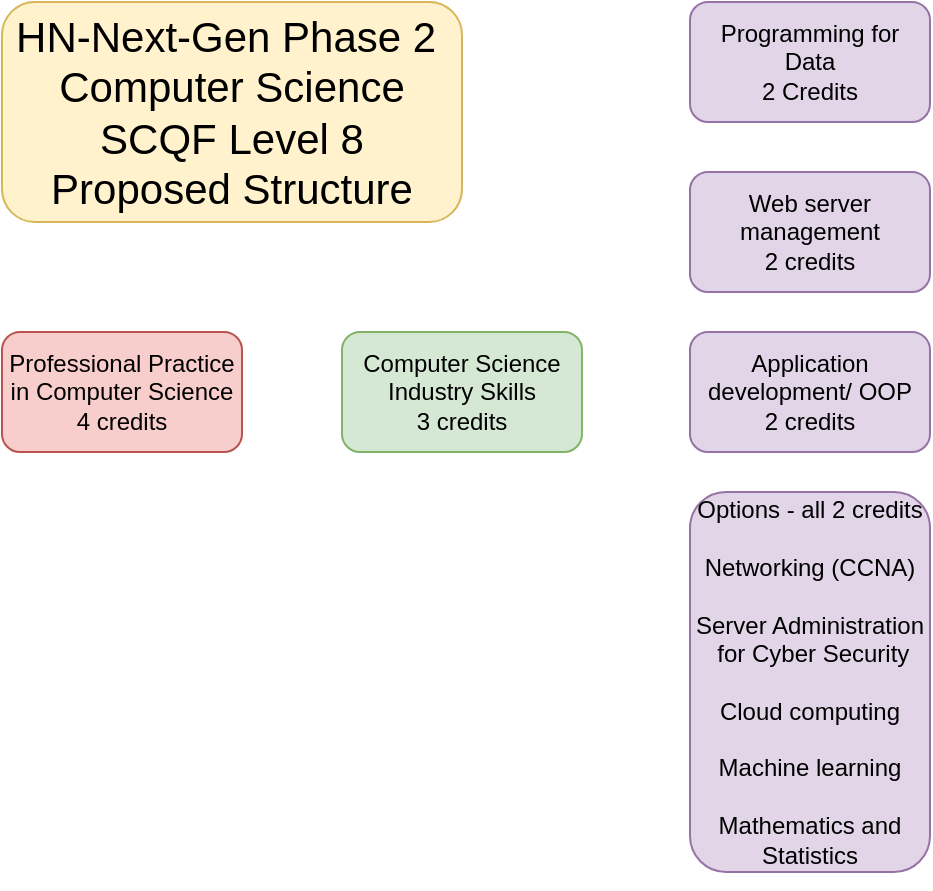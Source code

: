 <mxfile version="17.4.4" type="github"><diagram id="ryNR2HSVLYWx7RuGavYL" name="Page-1"><mxGraphModel dx="1422" dy="733" grid="1" gridSize="10" guides="1" tooltips="1" connect="1" arrows="1" fold="1" page="1" pageScale="1" pageWidth="827" pageHeight="1169" math="0" shadow="0"><root><mxCell id="0"/><mxCell id="1" parent="0"/><mxCell id="kiSYtBEsms1aqLFvQfo6-2" value="Professional Practice in Computer Science&lt;br&gt;4 credits" style="rounded=1;whiteSpace=wrap;html=1;fillColor=#f8cecc;strokeColor=#b85450;" vertex="1" parent="1"><mxGeometry x="90" y="290" width="120" height="60" as="geometry"/></mxCell><mxCell id="kiSYtBEsms1aqLFvQfo6-3" value="Computer Science Industry Skills&lt;br&gt;3 credits" style="rounded=1;whiteSpace=wrap;html=1;fillColor=#d5e8d4;strokeColor=#82b366;" vertex="1" parent="1"><mxGeometry x="260" y="290" width="120" height="60" as="geometry"/></mxCell><mxCell id="kiSYtBEsms1aqLFvQfo6-4" value="Programming for Data&lt;br&gt;2 Credits" style="rounded=1;whiteSpace=wrap;html=1;fillColor=#e1d5e7;strokeColor=#9673a6;" vertex="1" parent="1"><mxGeometry x="434" y="125" width="120" height="60" as="geometry"/></mxCell><mxCell id="kiSYtBEsms1aqLFvQfo6-5" value="Web server management&lt;br&gt;2 credits" style="rounded=1;whiteSpace=wrap;html=1;fillColor=#e1d5e7;strokeColor=#9673a6;" vertex="1" parent="1"><mxGeometry x="434" y="210" width="120" height="60" as="geometry"/></mxCell><mxCell id="kiSYtBEsms1aqLFvQfo6-6" value="Application development/ OOP&lt;br&gt;2 credits" style="rounded=1;whiteSpace=wrap;html=1;fillColor=#e1d5e7;strokeColor=#9673a6;" vertex="1" parent="1"><mxGeometry x="434" y="290" width="120" height="60" as="geometry"/></mxCell><mxCell id="kiSYtBEsms1aqLFvQfo6-7" value="Options - all 2 credits&lt;br&gt;&lt;br&gt;Networking (CCNA)&lt;br&gt;&lt;br&gt;Server Administration&lt;br&gt;&amp;nbsp;for Cyber Security&lt;br&gt;&lt;br&gt;Cloud computing&lt;br&gt;&lt;br&gt;Machine learning&lt;br&gt;&lt;br&gt;Mathematics and Statistics" style="rounded=1;whiteSpace=wrap;html=1;fillColor=#e1d5e7;strokeColor=#9673a6;" vertex="1" parent="1"><mxGeometry x="434" y="370" width="120" height="190" as="geometry"/></mxCell><mxCell id="kiSYtBEsms1aqLFvQfo6-9" value="&lt;font style=&quot;font-size: 21px&quot;&gt;HN-Next-Gen Phase 2&amp;nbsp;&lt;br&gt;Computer Science SCQF Level 8&lt;br&gt;Proposed Structure&lt;/font&gt;" style="rounded=1;whiteSpace=wrap;html=1;fillColor=#fff2cc;strokeColor=#d6b656;" vertex="1" parent="1"><mxGeometry x="90" y="125" width="230" height="110" as="geometry"/></mxCell><mxCell id="kiSYtBEsms1aqLFvQfo6-10" style="edgeStyle=orthogonalEdgeStyle;rounded=0;orthogonalLoop=1;jettySize=auto;html=1;exitX=0.5;exitY=1;exitDx=0;exitDy=0;fontSize=21;" edge="1" parent="1" source="kiSYtBEsms1aqLFvQfo6-7" target="kiSYtBEsms1aqLFvQfo6-7"><mxGeometry relative="1" as="geometry"/></mxCell></root></mxGraphModel></diagram></mxfile>